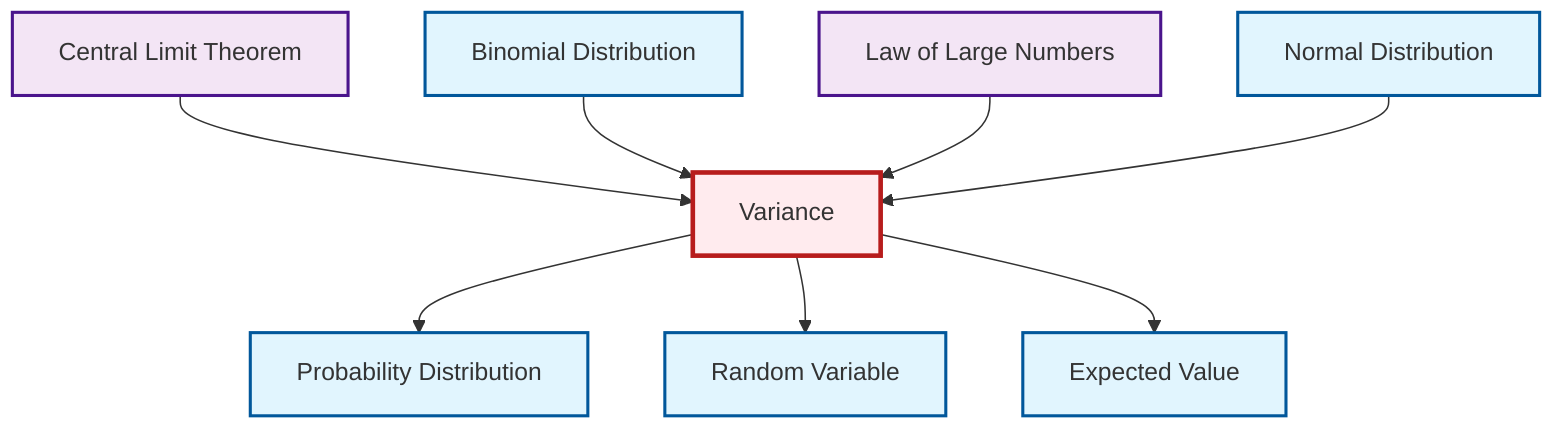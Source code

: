 graph TD
    classDef definition fill:#e1f5fe,stroke:#01579b,stroke-width:2px
    classDef theorem fill:#f3e5f5,stroke:#4a148c,stroke-width:2px
    classDef axiom fill:#fff3e0,stroke:#e65100,stroke-width:2px
    classDef example fill:#e8f5e9,stroke:#1b5e20,stroke-width:2px
    classDef current fill:#ffebee,stroke:#b71c1c,stroke-width:3px
    def-binomial-distribution["Binomial Distribution"]:::definition
    thm-central-limit["Central Limit Theorem"]:::theorem
    thm-law-of-large-numbers["Law of Large Numbers"]:::theorem
    def-normal-distribution["Normal Distribution"]:::definition
    def-random-variable["Random Variable"]:::definition
    def-probability-distribution["Probability Distribution"]:::definition
    def-variance["Variance"]:::definition
    def-expectation["Expected Value"]:::definition
    thm-central-limit --> def-variance
    def-binomial-distribution --> def-variance
    def-variance --> def-probability-distribution
    def-variance --> def-random-variable
    thm-law-of-large-numbers --> def-variance
    def-variance --> def-expectation
    def-normal-distribution --> def-variance
    class def-variance current